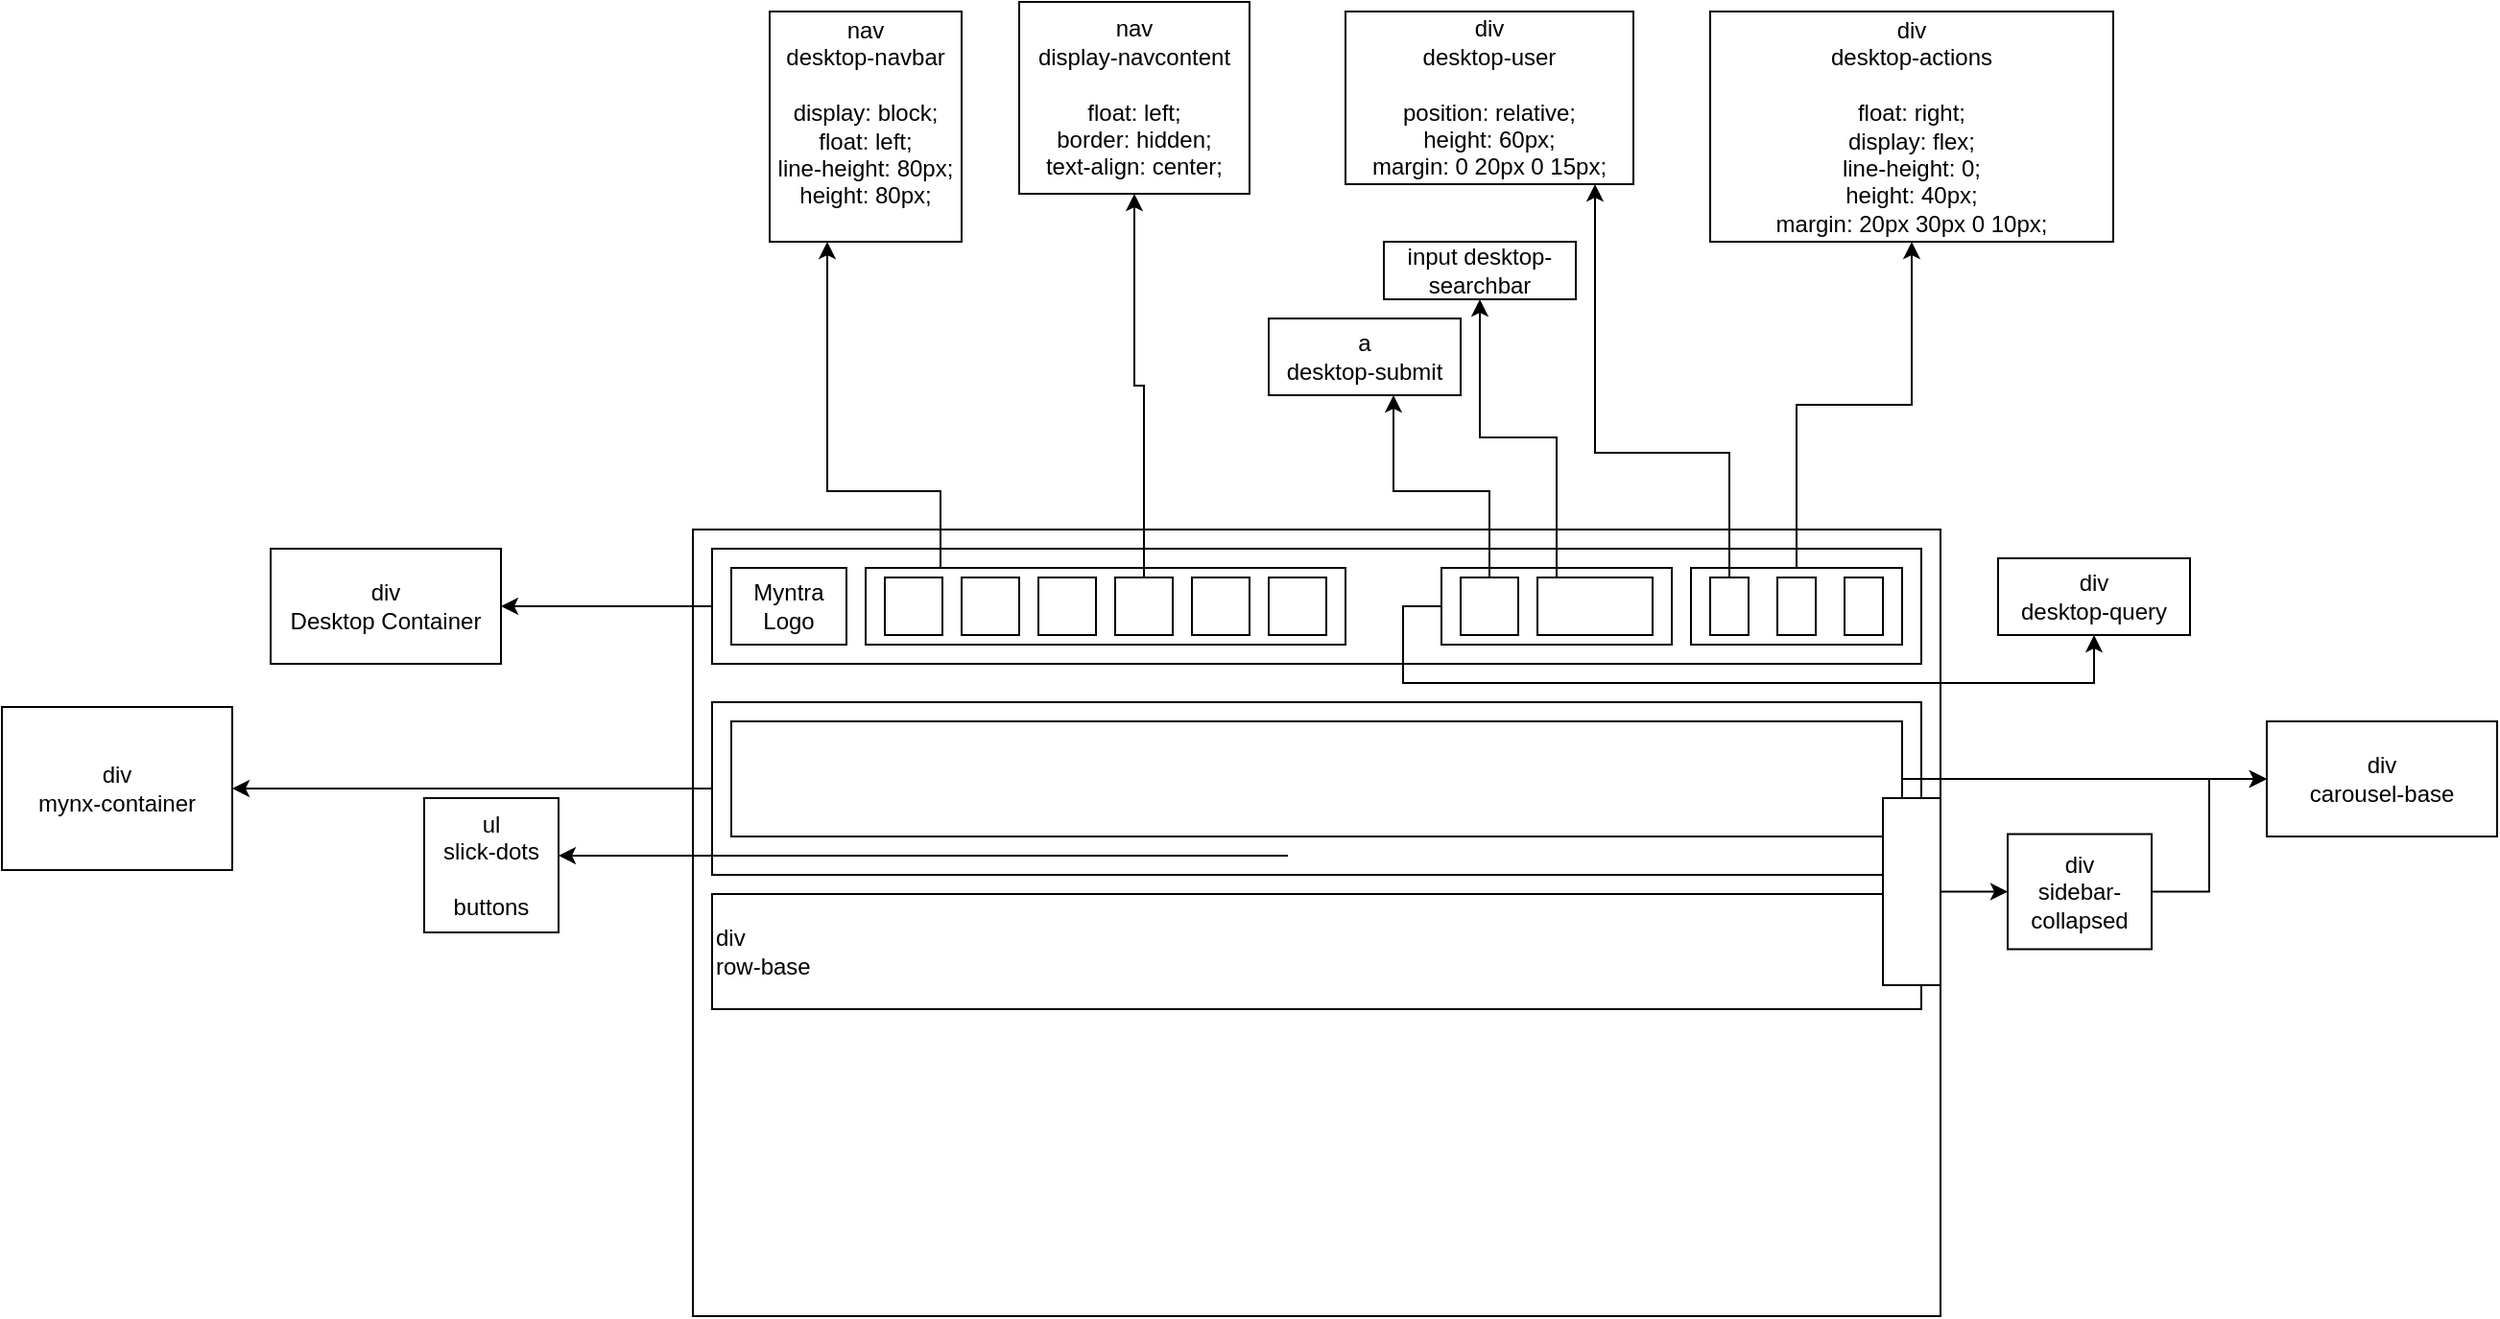 <mxfile version="20.5.1" type="device"><diagram id="w1kTCr61ECdu6ebVserV" name="Page-1"><mxGraphModel dx="2737" dy="2095" grid="1" gridSize="10" guides="1" tooltips="1" connect="1" arrows="1" fold="1" page="1" pageScale="1" pageWidth="850" pageHeight="1100" math="0" shadow="0"><root><mxCell id="0"/><mxCell id="1" parent="0"/><mxCell id="E7crPyFOCe-zB1GLvJDo-1" value="" style="rounded=0;whiteSpace=wrap;html=1;" parent="1" vertex="1"><mxGeometry x="110" y="150" width="650" height="410" as="geometry"/></mxCell><mxCell id="E7crPyFOCe-zB1GLvJDo-4" value="" style="edgeStyle=orthogonalEdgeStyle;rounded=0;orthogonalLoop=1;jettySize=auto;html=1;" parent="1" source="E7crPyFOCe-zB1GLvJDo-2" target="E7crPyFOCe-zB1GLvJDo-3" edge="1"><mxGeometry relative="1" as="geometry"/></mxCell><mxCell id="E7crPyFOCe-zB1GLvJDo-2" value="" style="rounded=0;whiteSpace=wrap;html=1;" parent="1" vertex="1"><mxGeometry x="120" y="160" width="630" height="60" as="geometry"/></mxCell><mxCell id="E7crPyFOCe-zB1GLvJDo-3" value="div&lt;br&gt;Desktop Container" style="whiteSpace=wrap;html=1;rounded=0;" parent="1" vertex="1"><mxGeometry x="-110" y="160" width="120" height="60" as="geometry"/></mxCell><mxCell id="E7crPyFOCe-zB1GLvJDo-5" value="Myntra Logo" style="rounded=0;whiteSpace=wrap;html=1;" parent="1" vertex="1"><mxGeometry x="130" y="170" width="60" height="40" as="geometry"/></mxCell><mxCell id="E7crPyFOCe-zB1GLvJDo-12" value="" style="edgeStyle=orthogonalEdgeStyle;rounded=0;orthogonalLoop=1;jettySize=auto;html=1;exitX=0.152;exitY=0.038;exitDx=0;exitDy=0;exitPerimeter=0;" parent="1" source="E7crPyFOCe-zB1GLvJDo-6" target="E7crPyFOCe-zB1GLvJDo-11" edge="1"><mxGeometry relative="1" as="geometry"><Array as="points"><mxPoint x="239" y="130"/><mxPoint x="180" y="130"/></Array></mxGeometry></mxCell><mxCell id="E7crPyFOCe-zB1GLvJDo-6" value="" style="rounded=0;whiteSpace=wrap;html=1;" parent="1" vertex="1"><mxGeometry x="200" y="170" width="250" height="40" as="geometry"/></mxCell><mxCell id="E7crPyFOCe-zB1GLvJDo-11" value="nav&lt;br&gt;desktop-navbar&lt;br&gt;&lt;br&gt;&lt;div&gt;display: block;&lt;/div&gt;&lt;div&gt;float: left;&lt;/div&gt;&lt;div&gt;line-height: 80px;&lt;/div&gt;&lt;div&gt;height: 80px;&lt;/div&gt;&lt;ol style=&quot;box-sizing: border-box; min-width: 0px; min-height: 0px; padding: 0px; margin: 0px; z-index: 0; position: relative; list-style-type: none; font-family: consolas, &amp;quot;lucida console&amp;quot;, &amp;quot;courier new&amp;quot;, monospace; text-align: start;&quot; role=&quot;tree&quot; class=&quot;tree-outline&quot;&gt;&lt;li style=&quot;box-sizing: border-box; min-width: 0px; min-height: 14px; text-overflow: ellipsis; position: relative; display: block; align-items: center; padding-left: 38px; cursor: auto; clear: both; margin-left: 0px !important;&quot; role=&quot;treeitem&quot;&gt;&lt;br&gt;&lt;/li&gt;&lt;/ol&gt;" style="whiteSpace=wrap;html=1;rounded=0;" parent="1" vertex="1"><mxGeometry x="150" y="-120" width="100" height="120" as="geometry"/></mxCell><mxCell id="E7crPyFOCe-zB1GLvJDo-13" value="" style="rounded=0;whiteSpace=wrap;html=1;fontColor=#000000;" parent="1" vertex="1"><mxGeometry x="210" y="175" width="30" height="30" as="geometry"/></mxCell><mxCell id="E7crPyFOCe-zB1GLvJDo-14" value="" style="rounded=0;whiteSpace=wrap;html=1;fontColor=#000000;" parent="1" vertex="1"><mxGeometry x="250" y="175" width="30" height="30" as="geometry"/></mxCell><mxCell id="E7crPyFOCe-zB1GLvJDo-15" value="" style="rounded=0;whiteSpace=wrap;html=1;fontColor=#000000;" parent="1" vertex="1"><mxGeometry x="290" y="175" width="30" height="30" as="geometry"/></mxCell><mxCell id="E7crPyFOCe-zB1GLvJDo-20" value="" style="edgeStyle=orthogonalEdgeStyle;rounded=0;orthogonalLoop=1;jettySize=auto;html=1;fontColor=#000000;" parent="1" source="E7crPyFOCe-zB1GLvJDo-16" target="E7crPyFOCe-zB1GLvJDo-19" edge="1"><mxGeometry relative="1" as="geometry"/></mxCell><mxCell id="E7crPyFOCe-zB1GLvJDo-16" value="" style="rounded=0;whiteSpace=wrap;html=1;fontColor=#000000;" parent="1" vertex="1"><mxGeometry x="330" y="175" width="30" height="30" as="geometry"/></mxCell><mxCell id="E7crPyFOCe-zB1GLvJDo-17" value="" style="rounded=0;whiteSpace=wrap;html=1;fontColor=#000000;" parent="1" vertex="1"><mxGeometry x="370" y="175" width="30" height="30" as="geometry"/></mxCell><mxCell id="E7crPyFOCe-zB1GLvJDo-18" value="" style="rounded=0;whiteSpace=wrap;html=1;fontColor=#000000;" parent="1" vertex="1"><mxGeometry x="410" y="175" width="30" height="30" as="geometry"/></mxCell><mxCell id="E7crPyFOCe-zB1GLvJDo-19" value="nav&lt;br&gt;display-navcontent&lt;br&gt;&lt;br&gt;float: left;&lt;br&gt;border: hidden;&lt;br&gt;text-align: center;" style="rounded=0;whiteSpace=wrap;html=1;fontColor=#000000;" parent="1" vertex="1"><mxGeometry x="280" y="-125" width="120" height="100" as="geometry"/></mxCell><mxCell id="E7crPyFOCe-zB1GLvJDo-26" value="" style="edgeStyle=orthogonalEdgeStyle;rounded=0;orthogonalLoop=1;jettySize=auto;html=1;fontColor=#000000;" parent="1" source="E7crPyFOCe-zB1GLvJDo-21" target="E7crPyFOCe-zB1GLvJDo-25" edge="1"><mxGeometry relative="1" as="geometry"/></mxCell><mxCell id="E7crPyFOCe-zB1GLvJDo-21" value="" style="rounded=0;whiteSpace=wrap;html=1;fontColor=#000000;" parent="1" vertex="1"><mxGeometry x="630" y="170" width="110" height="40" as="geometry"/></mxCell><mxCell id="E7crPyFOCe-zB1GLvJDo-30" value="" style="edgeStyle=orthogonalEdgeStyle;rounded=0;orthogonalLoop=1;jettySize=auto;html=1;fontColor=#000000;" parent="1" source="E7crPyFOCe-zB1GLvJDo-22" target="E7crPyFOCe-zB1GLvJDo-29" edge="1"><mxGeometry relative="1" as="geometry"><Array as="points"><mxPoint x="650" y="110"/><mxPoint x="580" y="110"/></Array></mxGeometry></mxCell><mxCell id="E7crPyFOCe-zB1GLvJDo-22" value="" style="rounded=0;whiteSpace=wrap;html=1;fontColor=#000000;" parent="1" vertex="1"><mxGeometry x="640" y="175" width="20" height="30" as="geometry"/></mxCell><mxCell id="E7crPyFOCe-zB1GLvJDo-23" value="" style="rounded=0;whiteSpace=wrap;html=1;fontColor=#000000;" parent="1" vertex="1"><mxGeometry x="675" y="175" width="20" height="30" as="geometry"/></mxCell><mxCell id="E7crPyFOCe-zB1GLvJDo-24" value="" style="rounded=0;whiteSpace=wrap;html=1;fontColor=#000000;" parent="1" vertex="1"><mxGeometry x="710" y="175" width="20" height="30" as="geometry"/></mxCell><mxCell id="E7crPyFOCe-zB1GLvJDo-25" value="&lt;div&gt;div&lt;br&gt;desktop-actions&lt;br&gt;&lt;br&gt;float: right;&lt;/div&gt;&lt;div&gt;display: flex;&lt;/div&gt;&lt;div&gt;line-height: 0;&lt;/div&gt;&lt;div&gt;height: 40px;&lt;/div&gt;&lt;div&gt;margin: 20px 30px 0 10px;&lt;/div&gt;" style="rounded=0;whiteSpace=wrap;html=1;fontColor=#000000;" parent="1" vertex="1"><mxGeometry x="640" y="-120" width="210" height="120" as="geometry"/></mxCell><mxCell id="E7crPyFOCe-zB1GLvJDo-29" value="&lt;div&gt;div&lt;br&gt;desktop-user&lt;br&gt;&lt;span style=&quot;background-color: initial;&quot;&gt;&lt;br&gt;position: relative;&lt;/span&gt;&lt;/div&gt;&lt;div&gt;height: 60px;&lt;/div&gt;&lt;div&gt;margin: 0 20px 0 15px;&lt;/div&gt;" style="rounded=0;whiteSpace=wrap;html=1;fontColor=#000000;" parent="1" vertex="1"><mxGeometry x="450" y="-120" width="150" height="90" as="geometry"/></mxCell><mxCell id="E7crPyFOCe-zB1GLvJDo-35" value="" style="edgeStyle=orthogonalEdgeStyle;rounded=0;orthogonalLoop=1;jettySize=auto;html=1;fontColor=#000000;" parent="1" source="E7crPyFOCe-zB1GLvJDo-32" target="E7crPyFOCe-zB1GLvJDo-34" edge="1"><mxGeometry relative="1" as="geometry"><Array as="points"><mxPoint x="480" y="190"/><mxPoint x="480" y="230"/></Array></mxGeometry></mxCell><mxCell id="E7crPyFOCe-zB1GLvJDo-32" value="" style="rounded=0;whiteSpace=wrap;html=1;fontColor=#000000;" parent="1" vertex="1"><mxGeometry x="500" y="170" width="120" height="40" as="geometry"/></mxCell><mxCell id="E7crPyFOCe-zB1GLvJDo-44" value="" style="edgeStyle=orthogonalEdgeStyle;rounded=0;orthogonalLoop=1;jettySize=auto;html=1;fontColor=#000000;" parent="1" source="E7crPyFOCe-zB1GLvJDo-33" target="E7crPyFOCe-zB1GLvJDo-43" edge="1"><mxGeometry relative="1" as="geometry"><Array as="points"><mxPoint x="525" y="130"/><mxPoint x="475" y="130"/></Array></mxGeometry></mxCell><mxCell id="E7crPyFOCe-zB1GLvJDo-33" value="" style="rounded=0;whiteSpace=wrap;html=1;fontColor=#000000;" parent="1" vertex="1"><mxGeometry x="510" y="175" width="30" height="30" as="geometry"/></mxCell><mxCell id="E7crPyFOCe-zB1GLvJDo-34" value="div&lt;br&gt;desktop-query" style="rounded=0;whiteSpace=wrap;html=1;fontColor=#000000;" parent="1" vertex="1"><mxGeometry x="790" y="165" width="100" height="40" as="geometry"/></mxCell><mxCell id="E7crPyFOCe-zB1GLvJDo-42" value="" style="edgeStyle=orthogonalEdgeStyle;rounded=0;orthogonalLoop=1;jettySize=auto;html=1;fontColor=#000000;" parent="1" source="E7crPyFOCe-zB1GLvJDo-37" target="E7crPyFOCe-zB1GLvJDo-41" edge="1"><mxGeometry relative="1" as="geometry"><Array as="points"><mxPoint x="560" y="102"/><mxPoint x="520" y="102"/></Array></mxGeometry></mxCell><mxCell id="E7crPyFOCe-zB1GLvJDo-37" value="" style="rounded=0;whiteSpace=wrap;html=1;fontColor=#000000;" parent="1" vertex="1"><mxGeometry x="550" y="175" width="60" height="30" as="geometry"/></mxCell><mxCell id="E7crPyFOCe-zB1GLvJDo-41" value="input desktop-searchbar" style="rounded=0;whiteSpace=wrap;html=1;fontColor=#000000;" parent="1" vertex="1"><mxGeometry x="470" width="100" height="30" as="geometry"/></mxCell><mxCell id="E7crPyFOCe-zB1GLvJDo-43" value="a&lt;br&gt;desktop-submit" style="rounded=0;whiteSpace=wrap;html=1;fontColor=#000000;" parent="1" vertex="1"><mxGeometry x="410" y="40" width="100" height="40" as="geometry"/></mxCell><mxCell id="E7crPyFOCe-zB1GLvJDo-48" value="" style="edgeStyle=orthogonalEdgeStyle;rounded=0;orthogonalLoop=1;jettySize=auto;html=1;fontColor=#000000;" parent="1" source="E7crPyFOCe-zB1GLvJDo-46" target="E7crPyFOCe-zB1GLvJDo-47" edge="1"><mxGeometry relative="1" as="geometry"/></mxCell><mxCell id="E7crPyFOCe-zB1GLvJDo-46" value="" style="rounded=0;whiteSpace=wrap;html=1;fontColor=#000000;" parent="1" vertex="1"><mxGeometry x="120" y="240" width="630" height="90" as="geometry"/></mxCell><mxCell id="E7crPyFOCe-zB1GLvJDo-47" value="div&lt;br&gt;mynx-container" style="whiteSpace=wrap;html=1;fontColor=#000000;rounded=0;" parent="1" vertex="1"><mxGeometry x="-250" y="242.5" width="120" height="85" as="geometry"/></mxCell><mxCell id="E7crPyFOCe-zB1GLvJDo-52" value="" style="edgeStyle=orthogonalEdgeStyle;rounded=0;orthogonalLoop=1;jettySize=auto;html=1;fontColor=#000000;" parent="1" source="E7crPyFOCe-zB1GLvJDo-49" target="E7crPyFOCe-zB1GLvJDo-51" edge="1"><mxGeometry relative="1" as="geometry"/></mxCell><mxCell id="E7crPyFOCe-zB1GLvJDo-49" value="" style="rounded=0;whiteSpace=wrap;html=1;fontColor=#000000;" parent="1" vertex="1"><mxGeometry x="130" y="250" width="610" height="60" as="geometry"/></mxCell><mxCell id="E7crPyFOCe-zB1GLvJDo-51" value="div&lt;br&gt;carousel-base" style="whiteSpace=wrap;html=1;fontColor=#000000;rounded=0;" parent="1" vertex="1"><mxGeometry x="930" y="250" width="120" height="60" as="geometry"/></mxCell><mxCell id="E7crPyFOCe-zB1GLvJDo-56" value="" style="edgeStyle=orthogonalEdgeStyle;rounded=0;orthogonalLoop=1;jettySize=auto;html=1;strokeWidth=1;fontColor=#000000;" parent="1" source="E7crPyFOCe-zB1GLvJDo-54" target="E7crPyFOCe-zB1GLvJDo-55" edge="1"><mxGeometry relative="1" as="geometry"><Array as="points"><mxPoint x="80" y="320"/><mxPoint x="80" y="320"/></Array></mxGeometry></mxCell><mxCell id="E7crPyFOCe-zB1GLvJDo-54" value="" style="shape=image;html=1;verticalAlign=top;verticalLabelPosition=bottom;labelBackgroundColor=#ffffff;imageAspect=0;aspect=fixed;image=https://cdn2.iconfinder.com/data/icons/css-vol-1/24/border-style-dotted-128.png;fontColor=#000000;" parent="1" vertex="1"><mxGeometry x="420" y="280" width="80" height="80" as="geometry"/></mxCell><mxCell id="E7crPyFOCe-zB1GLvJDo-55" value="ul&lt;br&gt;slick-dots&lt;br&gt;&lt;br&gt;buttons" style="whiteSpace=wrap;html=1;verticalAlign=top;fontColor=#000000;labelBackgroundColor=#ffffff;" parent="1" vertex="1"><mxGeometry x="-30" y="290" width="70" height="70" as="geometry"/></mxCell><mxCell id="E7crPyFOCe-zB1GLvJDo-57" value="div&lt;br&gt;row-base" style="rounded=0;whiteSpace=wrap;html=1;fontColor=#000000;align=left;" parent="1" vertex="1"><mxGeometry x="120" y="340" width="630" height="60" as="geometry"/></mxCell><mxCell id="E7crPyFOCe-zB1GLvJDo-61" value="" style="edgeStyle=orthogonalEdgeStyle;rounded=0;orthogonalLoop=1;jettySize=auto;html=1;strokeWidth=1;fontColor=#000000;" parent="1" source="E7crPyFOCe-zB1GLvJDo-58" target="E7crPyFOCe-zB1GLvJDo-60" edge="1"><mxGeometry relative="1" as="geometry"/></mxCell><mxCell id="E7crPyFOCe-zB1GLvJDo-58" value="" style="rounded=0;whiteSpace=wrap;html=1;fontColor=#000000;" parent="1" vertex="1"><mxGeometry x="730" y="290" width="30" height="97.5" as="geometry"/></mxCell><mxCell id="E7crPyFOCe-zB1GLvJDo-62" value="" style="edgeStyle=orthogonalEdgeStyle;rounded=0;orthogonalLoop=1;jettySize=auto;html=1;strokeWidth=1;fontColor=#000000;" parent="1" source="E7crPyFOCe-zB1GLvJDo-60" target="E7crPyFOCe-zB1GLvJDo-51" edge="1"><mxGeometry relative="1" as="geometry"/></mxCell><mxCell id="E7crPyFOCe-zB1GLvJDo-60" value="div&lt;br&gt;sidebar-collapsed" style="whiteSpace=wrap;html=1;fontColor=#000000;rounded=0;" parent="1" vertex="1"><mxGeometry x="795" y="308.75" width="75" height="60" as="geometry"/></mxCell></root></mxGraphModel></diagram></mxfile>